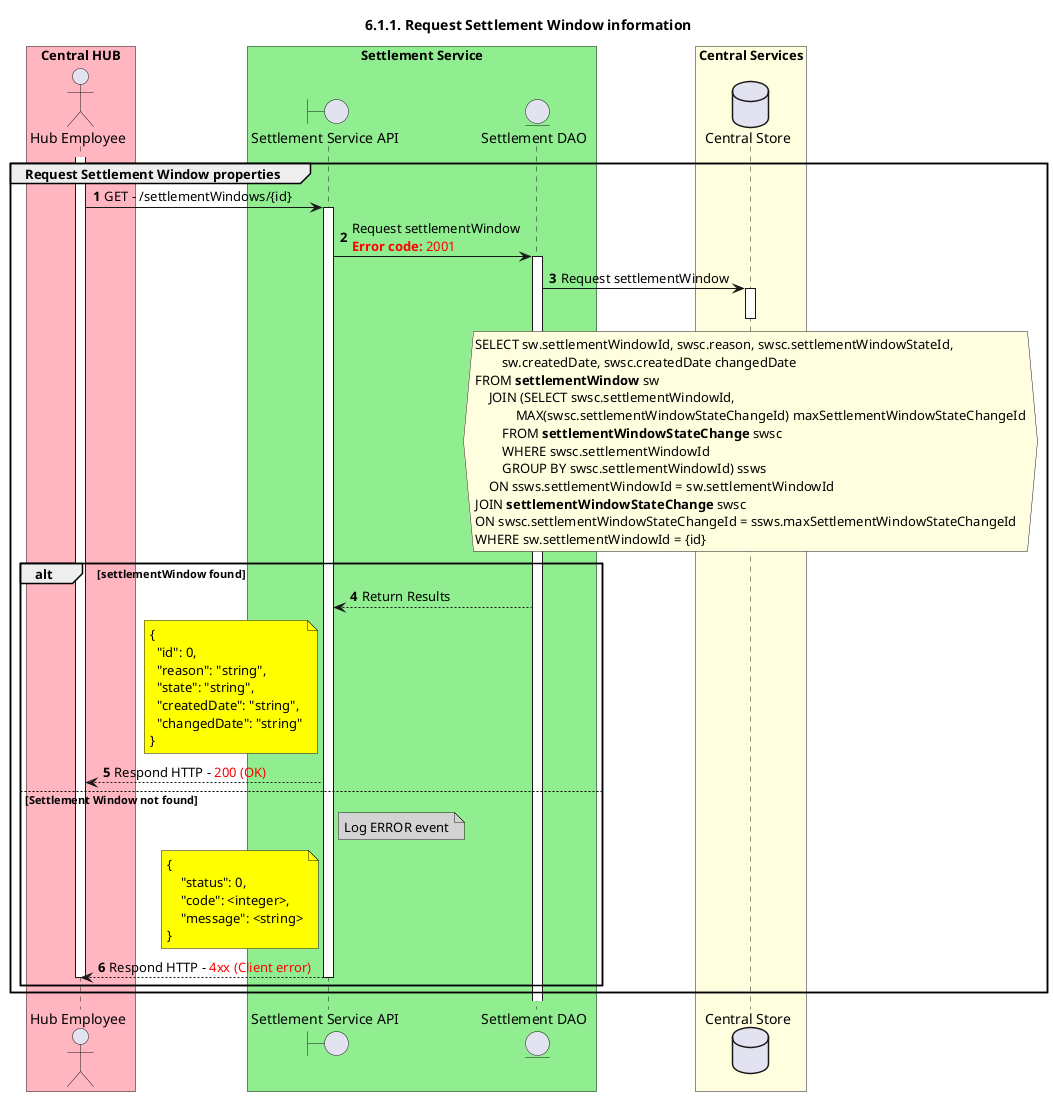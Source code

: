 @startuml
' declate title
title 6.1.1. Request Settlement Window information

autonumber

' declare actors
actor "Hub Employee" as OPERATOR
boundary "Settlement Service API" as SSAPI
entity "Settlement DAO" as SETTLE_DAO
database "Central Store" as DB

box "Central HUB" #LightPink
    participant OPERATOR
end box

box "Settlement Service" #LightGreen
    participant SSAPI
    participant SETTLE_DAO
end box

box "Central Services" #LightYellow
    participant DB
end box

' start flow
group Request Settlement Window properties
    activate OPERATOR
    OPERATOR -> SSAPI: GET - /settlementWindows/{id}
    activate SSAPI
    SSAPI -> SETTLE_DAO: Request settlementWindow\n<color #FF0000><b>Error code:</b> 2001</color>
    activate SETTLE_DAO
    SETTLE_DAO -> DB: Request settlementWindow
    activate DB
    hnote over DB #LightYellow
        SELECT sw.settlementWindowId, swsc.reason, swsc.settlementWindowStateId,
                sw.createdDate, swsc.createdDate changedDate
        FROM **settlementWindow** sw
            JOIN (SELECT swsc.settlementWindowId,
                    MAX(swsc.settlementWindowStateChangeId) maxSettlementWindowStateChangeId
                FROM **settlementWindowStateChange** swsc
                WHERE swsc.settlementWindowId
                GROUP BY swsc.settlementWindowId) ssws
            ON ssws.settlementWindowId = sw.settlementWindowId
        JOIN **settlementWindowStateChange** swsc
        ON swsc.settlementWindowStateChangeId = ssws.maxSettlementWindowStateChangeId
        WHERE sw.settlementWindowId = {id}
    end hnote
    deactivate DB
    alt settlementWindow found
        SSAPI <-- SETTLE_DAO: Return Results
        note left of SSAPI #Yellow
            {
              "id": 0,
              "reason": "string",
              "state": "string",
              "createdDate": "string",
              "changedDate": "string"
            }
        end note
        OPERATOR <-- SSAPI: Respond HTTP - <color #FF0000>200 (OK)</color>
    else Settlement Window not found
        note right of SSAPI #lightgray
            Log ERROR event
        end note
        note left of SSAPI #yellow
            {
                "status": 0,
                "code": <integer>,
                "message": <string>
            }
        end note
        OPERATOR <-- SSAPI: Respond HTTP - <color #FF0000>4xx (Client error)</color>
    deactivate SSAPI
    deactivate OPERATOR
    end
end
@enduml
